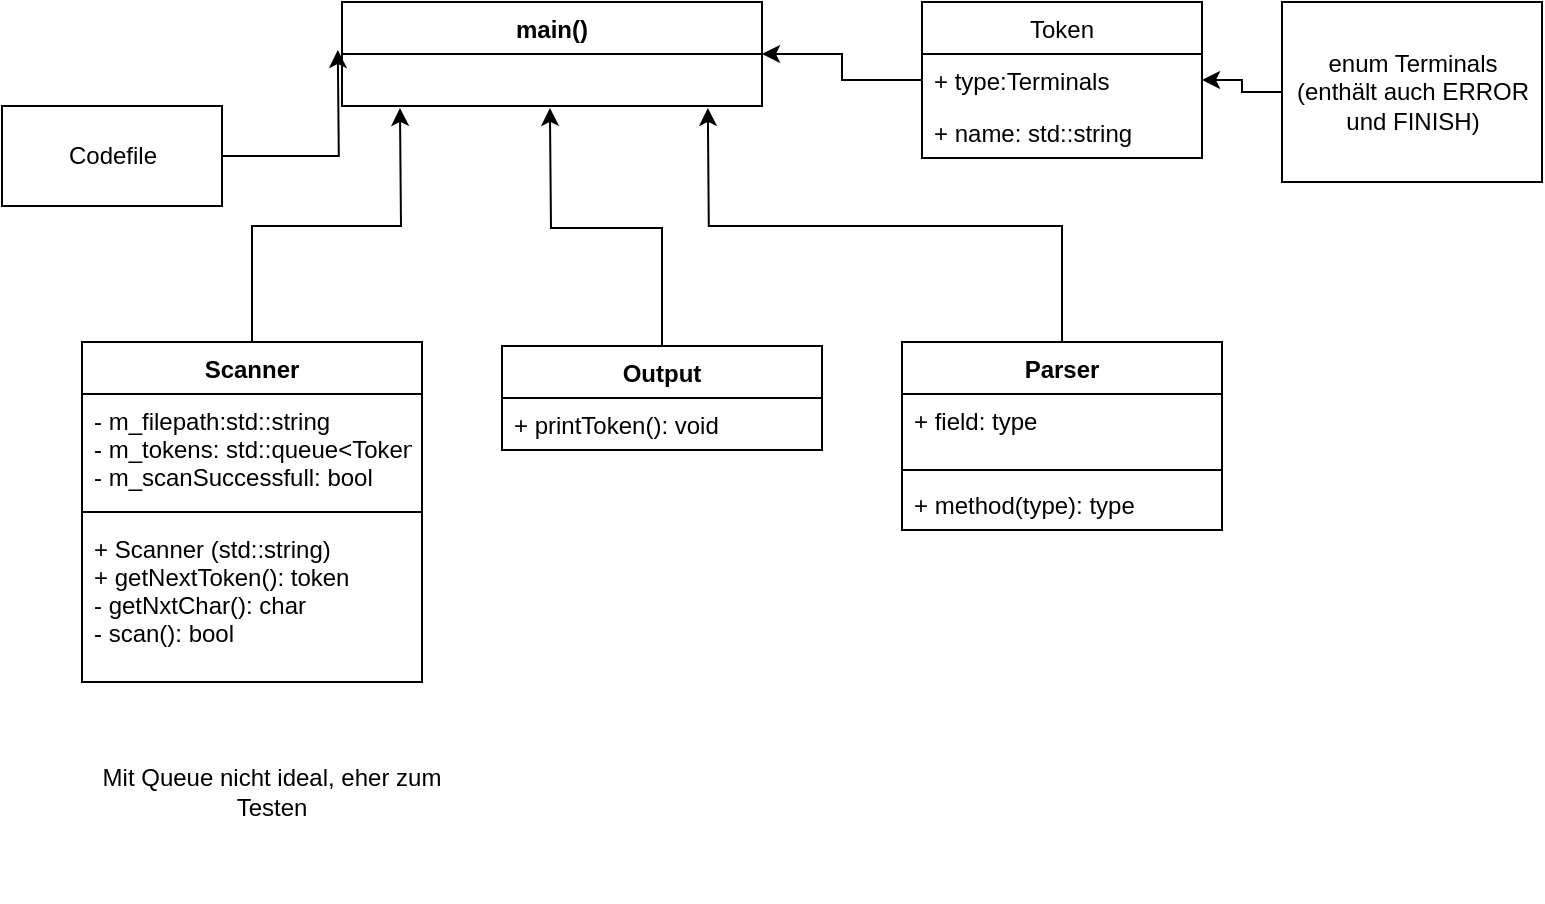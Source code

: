 <mxfile version="13.8.0" type="github">
  <diagram name="Page-1" id="c4acf3e9-155e-7222-9cf6-157b1a14988f">
    <mxGraphModel dx="1021" dy="1151" grid="1" gridSize="10" guides="1" tooltips="1" connect="1" arrows="1" fold="1" page="1" pageScale="1" pageWidth="850" pageHeight="1100" background="#ffffff" math="0" shadow="0">
      <root>
        <mxCell id="0" />
        <mxCell id="1" parent="0" />
        <mxCell id="LNcLyEtPPPjx2cFFu8yj-10" value="main()" style="swimlane;fontStyle=1;align=center;verticalAlign=top;childLayout=stackLayout;horizontal=1;startSize=26;horizontalStack=0;resizeParent=1;resizeParentMax=0;resizeLast=0;collapsible=1;marginBottom=0;" vertex="1" parent="1">
          <mxGeometry x="200" y="40" width="210" height="52" as="geometry">
            <mxRectangle x="320" y="40" width="70" height="26" as="alternateBounds" />
          </mxGeometry>
        </mxCell>
        <mxCell id="LNcLyEtPPPjx2cFFu8yj-14" value="Token" style="swimlane;fontStyle=0;childLayout=stackLayout;horizontal=1;startSize=26;fillColor=none;horizontalStack=0;resizeParent=1;resizeParentMax=0;resizeLast=0;collapsible=1;marginBottom=0;" vertex="1" parent="1">
          <mxGeometry x="490" y="40" width="140" height="78" as="geometry" />
        </mxCell>
        <mxCell id="LNcLyEtPPPjx2cFFu8yj-15" value="+ type:Terminals" style="text;strokeColor=none;fillColor=none;align=left;verticalAlign=top;spacingLeft=4;spacingRight=4;overflow=hidden;rotatable=0;points=[[0,0.5],[1,0.5]];portConstraint=eastwest;" vertex="1" parent="LNcLyEtPPPjx2cFFu8yj-14">
          <mxGeometry y="26" width="140" height="26" as="geometry" />
        </mxCell>
        <mxCell id="LNcLyEtPPPjx2cFFu8yj-16" value="+ name: std::string" style="text;strokeColor=none;fillColor=none;align=left;verticalAlign=top;spacingLeft=4;spacingRight=4;overflow=hidden;rotatable=0;points=[[0,0.5],[1,0.5]];portConstraint=eastwest;" vertex="1" parent="LNcLyEtPPPjx2cFFu8yj-14">
          <mxGeometry y="52" width="140" height="26" as="geometry" />
        </mxCell>
        <mxCell id="LNcLyEtPPPjx2cFFu8yj-23" style="edgeStyle=orthogonalEdgeStyle;rounded=0;orthogonalLoop=1;jettySize=auto;html=1;exitX=0;exitY=0.5;exitDx=0;exitDy=0;entryX=1;entryY=0.5;entryDx=0;entryDy=0;" edge="1" parent="1" source="LNcLyEtPPPjx2cFFu8yj-18" target="LNcLyEtPPPjx2cFFu8yj-14">
          <mxGeometry relative="1" as="geometry" />
        </mxCell>
        <mxCell id="LNcLyEtPPPjx2cFFu8yj-18" value="enum Terminals&lt;br&gt;(enthält auch ERROR &lt;br&gt;und FINISH)" style="html=1;" vertex="1" parent="1">
          <mxGeometry x="670" y="40" width="130" height="90" as="geometry" />
        </mxCell>
        <mxCell id="LNcLyEtPPPjx2cFFu8yj-21" style="edgeStyle=orthogonalEdgeStyle;rounded=0;orthogonalLoop=1;jettySize=auto;html=1;exitX=1;exitY=0.5;exitDx=0;exitDy=0;entryX=-0.01;entryY=-0.077;entryDx=0;entryDy=0;entryPerimeter=0;" edge="1" parent="1" source="LNcLyEtPPPjx2cFFu8yj-20">
          <mxGeometry relative="1" as="geometry">
            <mxPoint x="197.9" y="63.998" as="targetPoint" />
          </mxGeometry>
        </mxCell>
        <mxCell id="LNcLyEtPPPjx2cFFu8yj-20" value="Codefile" style="html=1;" vertex="1" parent="1">
          <mxGeometry x="30" y="92" width="110" height="50" as="geometry" />
        </mxCell>
        <mxCell id="LNcLyEtPPPjx2cFFu8yj-22" style="edgeStyle=orthogonalEdgeStyle;rounded=0;orthogonalLoop=1;jettySize=auto;html=1;exitX=0;exitY=0.5;exitDx=0;exitDy=0;entryX=1;entryY=0.5;entryDx=0;entryDy=0;" edge="1" parent="1" source="LNcLyEtPPPjx2cFFu8yj-15" target="LNcLyEtPPPjx2cFFu8yj-10">
          <mxGeometry relative="1" as="geometry" />
        </mxCell>
        <mxCell id="LNcLyEtPPPjx2cFFu8yj-39" style="edgeStyle=orthogonalEdgeStyle;rounded=0;orthogonalLoop=1;jettySize=auto;html=1;exitX=0.5;exitY=0;exitDx=0;exitDy=0;entryX=0.138;entryY=1.038;entryDx=0;entryDy=0;entryPerimeter=0;" edge="1" parent="1" source="LNcLyEtPPPjx2cFFu8yj-24">
          <mxGeometry relative="1" as="geometry">
            <mxPoint x="228.98" y="92.988" as="targetPoint" />
          </mxGeometry>
        </mxCell>
        <mxCell id="LNcLyEtPPPjx2cFFu8yj-24" value="Scanner" style="swimlane;fontStyle=1;align=center;verticalAlign=top;childLayout=stackLayout;horizontal=1;startSize=26;horizontalStack=0;resizeParent=1;resizeParentMax=0;resizeLast=0;collapsible=1;marginBottom=0;" vertex="1" parent="1">
          <mxGeometry x="70" y="210" width="170" height="170" as="geometry" />
        </mxCell>
        <mxCell id="LNcLyEtPPPjx2cFFu8yj-25" value="- m_filepath:std::string&#xa;- m_tokens: std::queue&lt;Token&gt;&#xa;- m_scanSuccessfull: bool&#xa;" style="text;strokeColor=none;fillColor=none;align=left;verticalAlign=top;spacingLeft=4;spacingRight=4;overflow=hidden;rotatable=0;points=[[0,0.5],[1,0.5]];portConstraint=eastwest;" vertex="1" parent="LNcLyEtPPPjx2cFFu8yj-24">
          <mxGeometry y="26" width="170" height="54" as="geometry" />
        </mxCell>
        <mxCell id="LNcLyEtPPPjx2cFFu8yj-26" value="" style="line;strokeWidth=1;fillColor=none;align=left;verticalAlign=middle;spacingTop=-1;spacingLeft=3;spacingRight=3;rotatable=0;labelPosition=right;points=[];portConstraint=eastwest;" vertex="1" parent="LNcLyEtPPPjx2cFFu8yj-24">
          <mxGeometry y="80" width="170" height="10" as="geometry" />
        </mxCell>
        <mxCell id="LNcLyEtPPPjx2cFFu8yj-27" value="+ Scanner (std::string)&#xa;+ getNextToken(): token&#xa;- getNxtChar(): char&#xa;- scan(): bool" style="text;strokeColor=none;fillColor=none;align=left;verticalAlign=top;spacingLeft=4;spacingRight=4;overflow=hidden;rotatable=0;points=[[0,0.5],[1,0.5]];portConstraint=eastwest;" vertex="1" parent="LNcLyEtPPPjx2cFFu8yj-24">
          <mxGeometry y="90" width="170" height="80" as="geometry" />
        </mxCell>
        <mxCell id="LNcLyEtPPPjx2cFFu8yj-37" style="edgeStyle=orthogonalEdgeStyle;rounded=0;orthogonalLoop=1;jettySize=auto;html=1;exitX=0.5;exitY=0;exitDx=0;exitDy=0;entryX=0.495;entryY=1.038;entryDx=0;entryDy=0;entryPerimeter=0;" edge="1" parent="1" source="LNcLyEtPPPjx2cFFu8yj-32">
          <mxGeometry relative="1" as="geometry">
            <mxPoint x="303.95" y="92.988" as="targetPoint" />
          </mxGeometry>
        </mxCell>
        <mxCell id="LNcLyEtPPPjx2cFFu8yj-32" value="Output" style="swimlane;fontStyle=1;align=center;verticalAlign=top;childLayout=stackLayout;horizontal=1;startSize=26;horizontalStack=0;resizeParent=1;resizeParentMax=0;resizeLast=0;collapsible=1;marginBottom=0;" vertex="1" parent="1">
          <mxGeometry x="280" y="212" width="160" height="52" as="geometry" />
        </mxCell>
        <mxCell id="LNcLyEtPPPjx2cFFu8yj-35" value="+ printToken(): void" style="text;strokeColor=none;fillColor=none;align=left;verticalAlign=top;spacingLeft=4;spacingRight=4;overflow=hidden;rotatable=0;points=[[0,0.5],[1,0.5]];portConstraint=eastwest;" vertex="1" parent="LNcLyEtPPPjx2cFFu8yj-32">
          <mxGeometry y="26" width="160" height="26" as="geometry" />
        </mxCell>
        <mxCell id="LNcLyEtPPPjx2cFFu8yj-38" style="edgeStyle=orthogonalEdgeStyle;rounded=0;orthogonalLoop=1;jettySize=auto;html=1;exitX=0.5;exitY=0;exitDx=0;exitDy=0;entryX=0.871;entryY=1.038;entryDx=0;entryDy=0;entryPerimeter=0;" edge="1" parent="1" source="LNcLyEtPPPjx2cFFu8yj-28">
          <mxGeometry relative="1" as="geometry">
            <mxPoint x="382.91" y="92.988" as="targetPoint" />
          </mxGeometry>
        </mxCell>
        <mxCell id="LNcLyEtPPPjx2cFFu8yj-28" value="Parser" style="swimlane;fontStyle=1;align=center;verticalAlign=top;childLayout=stackLayout;horizontal=1;startSize=26;horizontalStack=0;resizeParent=1;resizeParentMax=0;resizeLast=0;collapsible=1;marginBottom=0;" vertex="1" parent="1">
          <mxGeometry x="480" y="210" width="160" height="94" as="geometry" />
        </mxCell>
        <mxCell id="LNcLyEtPPPjx2cFFu8yj-29" value="+ field: type" style="text;strokeColor=none;fillColor=none;align=left;verticalAlign=top;spacingLeft=4;spacingRight=4;overflow=hidden;rotatable=0;points=[[0,0.5],[1,0.5]];portConstraint=eastwest;" vertex="1" parent="LNcLyEtPPPjx2cFFu8yj-28">
          <mxGeometry y="26" width="160" height="34" as="geometry" />
        </mxCell>
        <mxCell id="LNcLyEtPPPjx2cFFu8yj-30" value="" style="line;strokeWidth=1;fillColor=none;align=left;verticalAlign=middle;spacingTop=-1;spacingLeft=3;spacingRight=3;rotatable=0;labelPosition=right;points=[];portConstraint=eastwest;" vertex="1" parent="LNcLyEtPPPjx2cFFu8yj-28">
          <mxGeometry y="60" width="160" height="8" as="geometry" />
        </mxCell>
        <mxCell id="LNcLyEtPPPjx2cFFu8yj-31" value="+ method(type): type" style="text;strokeColor=none;fillColor=none;align=left;verticalAlign=top;spacingLeft=4;spacingRight=4;overflow=hidden;rotatable=0;points=[[0,0.5],[1,0.5]];portConstraint=eastwest;" vertex="1" parent="LNcLyEtPPPjx2cFFu8yj-28">
          <mxGeometry y="68" width="160" height="26" as="geometry" />
        </mxCell>
        <mxCell id="LNcLyEtPPPjx2cFFu8yj-40" value="Mit Queue nicht ideal, eher zum Testen" style="text;html=1;strokeColor=none;fillColor=none;align=center;verticalAlign=middle;whiteSpace=wrap;rounded=0;" vertex="1" parent="1">
          <mxGeometry x="70" y="380" width="190" height="110" as="geometry" />
        </mxCell>
      </root>
    </mxGraphModel>
  </diagram>
</mxfile>
